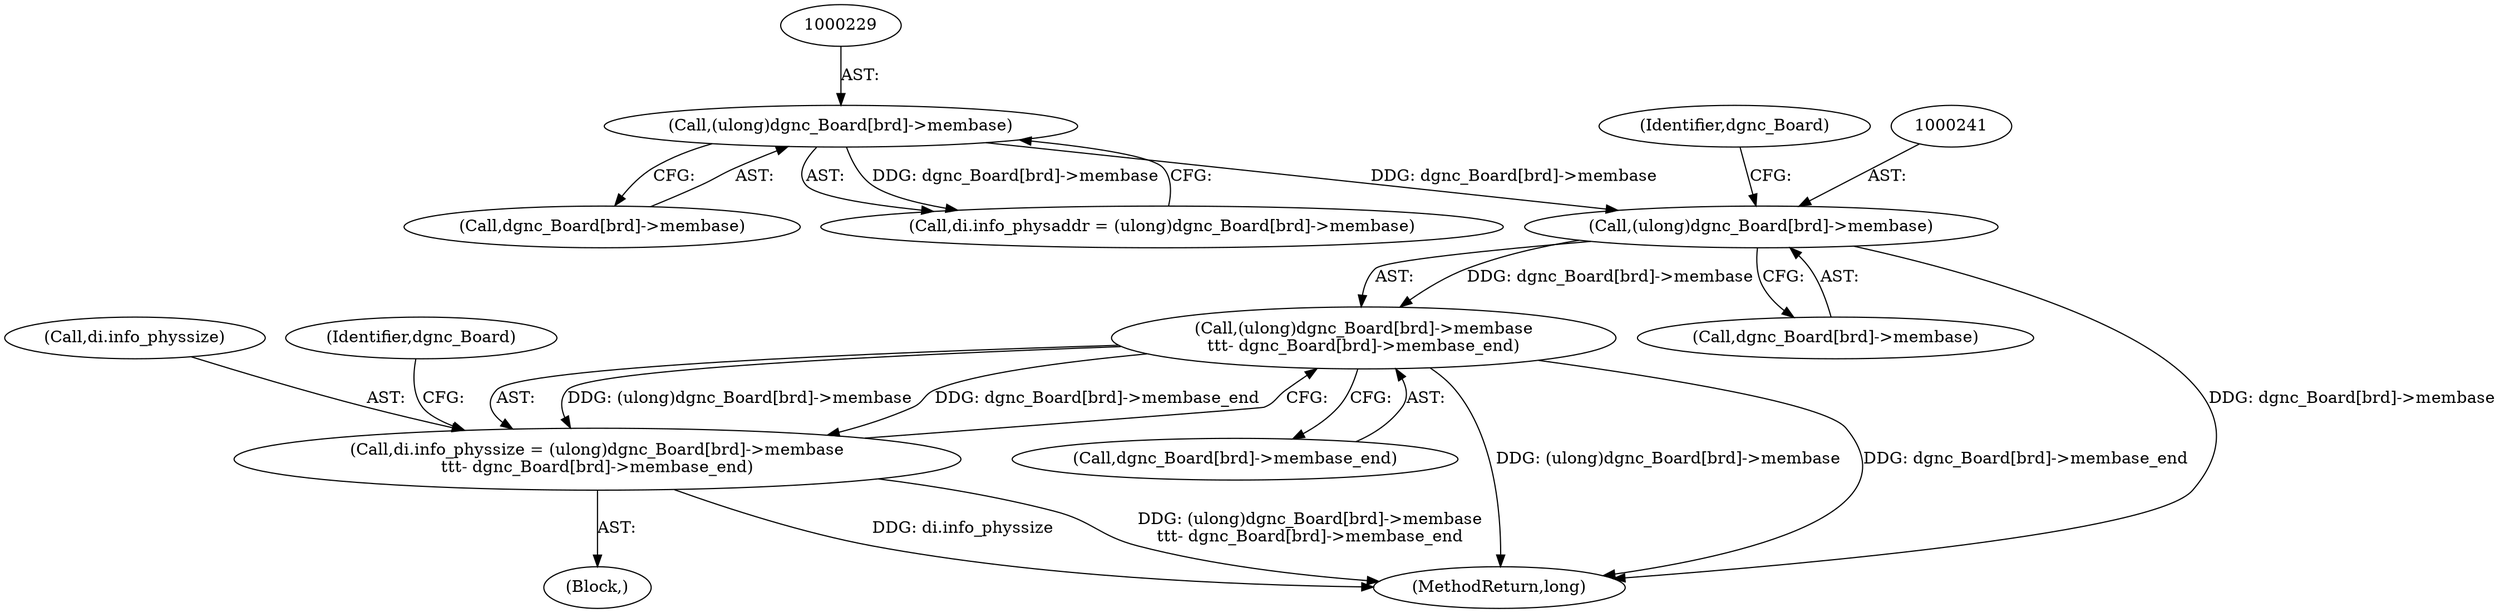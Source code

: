 digraph "0_linux_4b6184336ebb5c8dc1eae7f7ab46ee608a748b05@array" {
"1000240" [label="(Call,(ulong)dgnc_Board[brd]->membase)"];
"1000228" [label="(Call,(ulong)dgnc_Board[brd]->membase)"];
"1000239" [label="(Call,(ulong)dgnc_Board[brd]->membase\n\t\t\t- dgnc_Board[brd]->membase_end)"];
"1000235" [label="(Call,di.info_physsize = (ulong)dgnc_Board[brd]->membase\n\t\t\t- dgnc_Board[brd]->membase_end)"];
"1000230" [label="(Call,dgnc_Board[brd]->membase)"];
"1000249" [label="(Identifier,dgnc_Board)"];
"1000240" [label="(Call,(ulong)dgnc_Board[brd]->membase)"];
"1000242" [label="(Call,dgnc_Board[brd]->membase)"];
"1000236" [label="(Call,di.info_physsize)"];
"1000224" [label="(Call,di.info_physaddr = (ulong)dgnc_Board[brd]->membase)"];
"1000247" [label="(Call,dgnc_Board[brd]->membase_end)"];
"1000158" [label="(Block,)"];
"1000623" [label="(MethodReturn,long)"];
"1000235" [label="(Call,di.info_physsize = (ulong)dgnc_Board[brd]->membase\n\t\t\t- dgnc_Board[brd]->membase_end)"];
"1000228" [label="(Call,(ulong)dgnc_Board[brd]->membase)"];
"1000239" [label="(Call,(ulong)dgnc_Board[brd]->membase\n\t\t\t- dgnc_Board[brd]->membase_end)"];
"1000256" [label="(Identifier,dgnc_Board)"];
"1000240" -> "1000239"  [label="AST: "];
"1000240" -> "1000242"  [label="CFG: "];
"1000241" -> "1000240"  [label="AST: "];
"1000242" -> "1000240"  [label="AST: "];
"1000249" -> "1000240"  [label="CFG: "];
"1000240" -> "1000623"  [label="DDG: dgnc_Board[brd]->membase"];
"1000240" -> "1000239"  [label="DDG: dgnc_Board[brd]->membase"];
"1000228" -> "1000240"  [label="DDG: dgnc_Board[brd]->membase"];
"1000228" -> "1000224"  [label="AST: "];
"1000228" -> "1000230"  [label="CFG: "];
"1000229" -> "1000228"  [label="AST: "];
"1000230" -> "1000228"  [label="AST: "];
"1000224" -> "1000228"  [label="CFG: "];
"1000228" -> "1000224"  [label="DDG: dgnc_Board[brd]->membase"];
"1000239" -> "1000235"  [label="AST: "];
"1000239" -> "1000247"  [label="CFG: "];
"1000247" -> "1000239"  [label="AST: "];
"1000235" -> "1000239"  [label="CFG: "];
"1000239" -> "1000623"  [label="DDG: (ulong)dgnc_Board[brd]->membase"];
"1000239" -> "1000623"  [label="DDG: dgnc_Board[brd]->membase_end"];
"1000239" -> "1000235"  [label="DDG: (ulong)dgnc_Board[brd]->membase"];
"1000239" -> "1000235"  [label="DDG: dgnc_Board[brd]->membase_end"];
"1000235" -> "1000158"  [label="AST: "];
"1000236" -> "1000235"  [label="AST: "];
"1000256" -> "1000235"  [label="CFG: "];
"1000235" -> "1000623"  [label="DDG: di.info_physsize"];
"1000235" -> "1000623"  [label="DDG: (ulong)dgnc_Board[brd]->membase\n\t\t\t- dgnc_Board[brd]->membase_end"];
}
